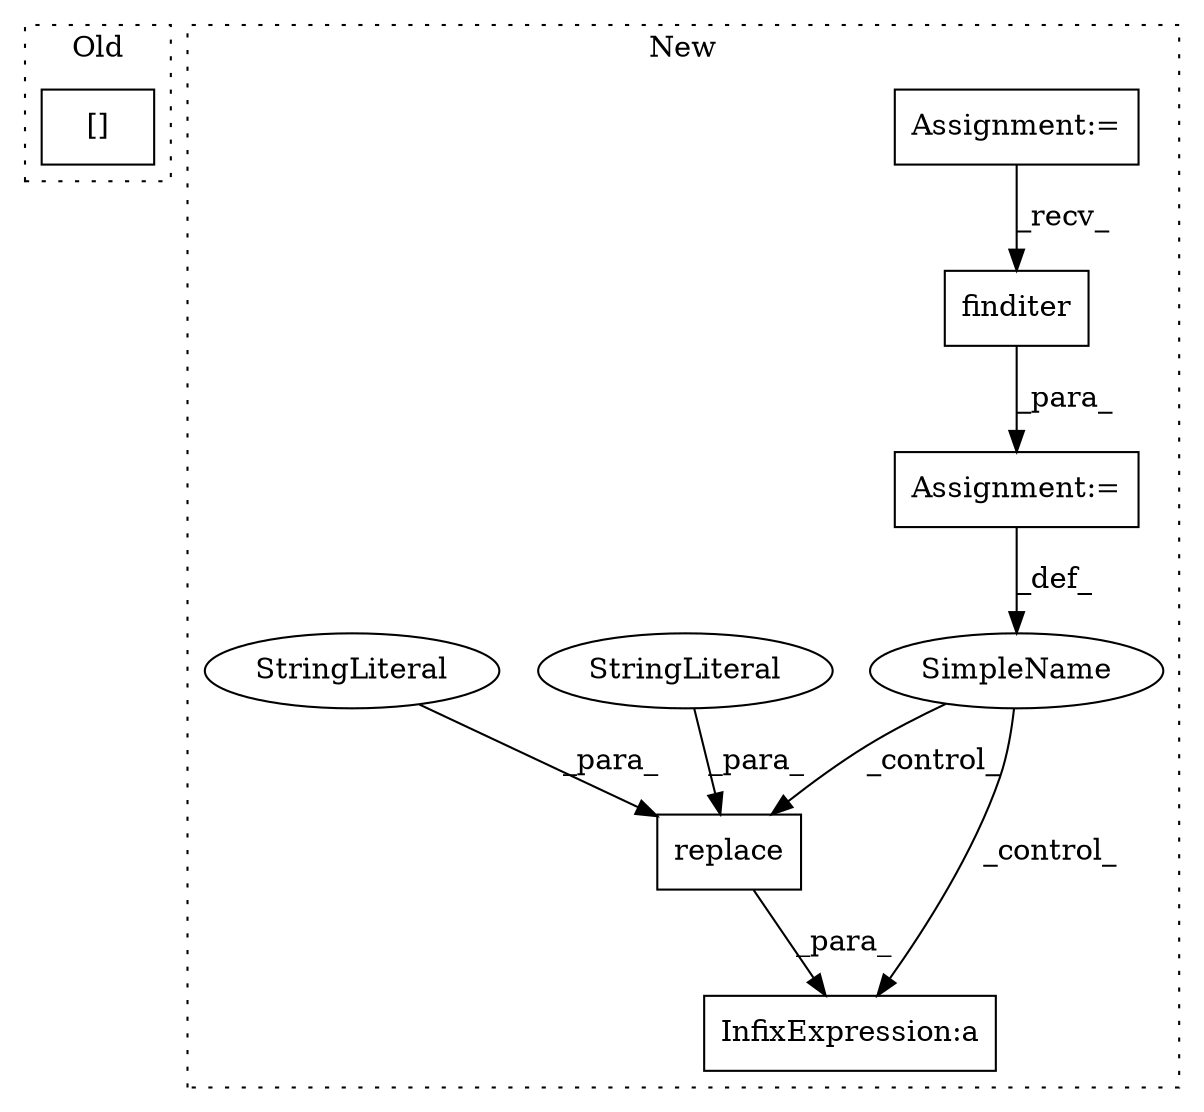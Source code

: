digraph G {
subgraph cluster0 {
1 [label="[]" a="2" s="5737,5746" l="8,1" shape="box"];
label = "Old";
style="dotted";
}
subgraph cluster1 {
2 [label="finditer" a="32" s="5692,5720" l="9,1" shape="box"];
3 [label="Assignment:=" a="7" s="5607,5721" l="53,2" shape="box"];
4 [label="Assignment:=" a="7" s="5436" l="1" shape="box"];
5 [label="InfixExpression:a" a="27" s="6025" l="3" shape="box"];
6 [label="replace" a="32" s="6009,6023" l="8,1" shape="box"];
7 [label="SimpleName" a="42" s="5676" l="5" shape="ellipse"];
8 [label="StringLiteral" a="45" s="6017" l="3" shape="ellipse"];
9 [label="StringLiteral" a="45" s="6021" l="2" shape="ellipse"];
label = "New";
style="dotted";
}
2 -> 3 [label="_para_"];
3 -> 7 [label="_def_"];
4 -> 2 [label="_recv_"];
6 -> 5 [label="_para_"];
7 -> 5 [label="_control_"];
7 -> 6 [label="_control_"];
8 -> 6 [label="_para_"];
9 -> 6 [label="_para_"];
}